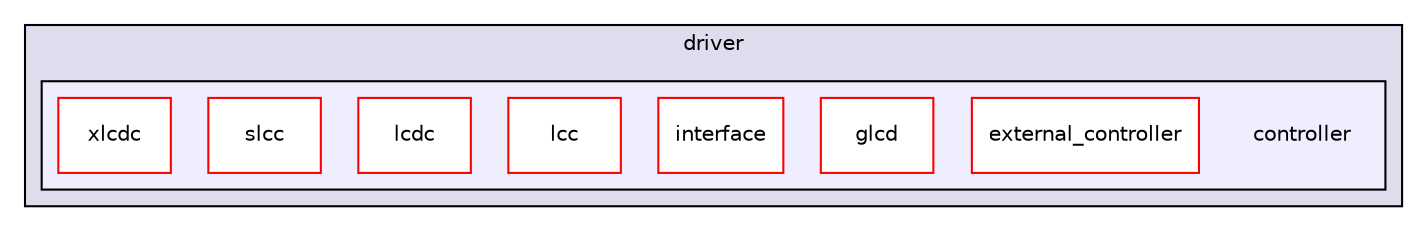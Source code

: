 digraph "C:/microchip/harmony3/gfx/middleware/legato/driver/controller" {
  compound=true
  node [ fontsize="10", fontname="Helvetica"];
  edge [ labelfontsize="10", labelfontname="Helvetica"];
  subgraph clusterdir_0ac656144e0a825521c95c115aba44f7 {
    graph [ bgcolor="#ddddee", pencolor="black", label="driver" fontname="Helvetica", fontsize="10", URL="dir_0ac656144e0a825521c95c115aba44f7.html"]
  subgraph clusterdir_c3b8d82ce3ca523ae8c204fa21625ada {
    graph [ bgcolor="#eeeeff", pencolor="black", label="" URL="dir_c3b8d82ce3ca523ae8c204fa21625ada.html"];
    dir_c3b8d82ce3ca523ae8c204fa21625ada [shape=plaintext label="controller"];
    dir_f3752ff8dc01162f52ce526285ef2c71 [shape=box label="external_controller" color="red" fillcolor="white" style="filled" URL="dir_f3752ff8dc01162f52ce526285ef2c71.html"];
    dir_023121f983d52950566f2f51d94b9fe4 [shape=box label="glcd" color="red" fillcolor="white" style="filled" URL="dir_023121f983d52950566f2f51d94b9fe4.html"];
    dir_3f16f23dda5ada8ddef2290e7ca6c1ba [shape=box label="interface" color="red" fillcolor="white" style="filled" URL="dir_3f16f23dda5ada8ddef2290e7ca6c1ba.html"];
    dir_b859b4a95cb7a4b8e93cc6e6705aa567 [shape=box label="lcc" color="red" fillcolor="white" style="filled" URL="dir_b859b4a95cb7a4b8e93cc6e6705aa567.html"];
    dir_e054debe770f227c36f17fb776e0017a [shape=box label="lcdc" color="red" fillcolor="white" style="filled" URL="dir_e054debe770f227c36f17fb776e0017a.html"];
    dir_92486e7df5f2dd709b0167d377b8d007 [shape=box label="slcc" color="red" fillcolor="white" style="filled" URL="dir_92486e7df5f2dd709b0167d377b8d007.html"];
    dir_bc5d808177dd539eceb66640a729b66a [shape=box label="xlcdc" color="red" fillcolor="white" style="filled" URL="dir_bc5d808177dd539eceb66640a729b66a.html"];
  }
  }
}
